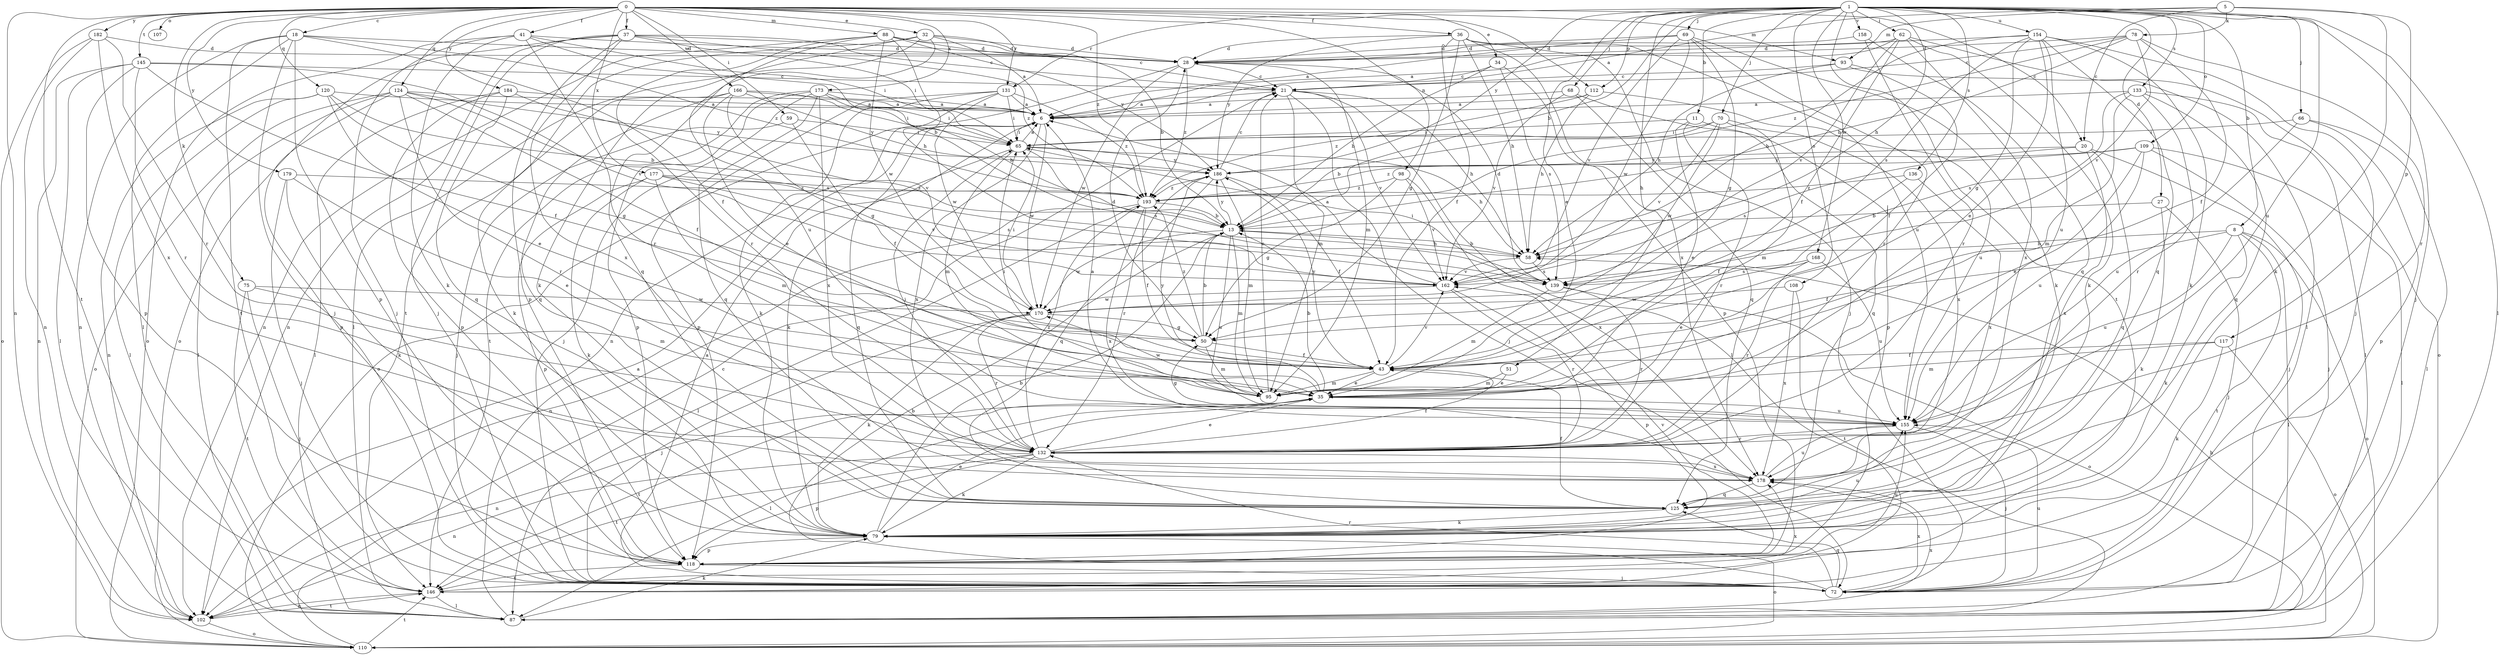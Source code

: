 strict digraph  {
0;
1;
5;
6;
8;
11;
13;
18;
20;
21;
27;
28;
32;
34;
35;
36;
37;
41;
43;
50;
51;
58;
59;
62;
65;
66;
68;
69;
70;
72;
75;
78;
79;
87;
88;
93;
95;
98;
102;
107;
108;
109;
110;
112;
117;
118;
120;
124;
125;
131;
132;
133;
136;
139;
145;
146;
154;
155;
158;
162;
166;
168;
170;
173;
177;
178;
179;
182;
184;
186;
193;
0 -> 18  [label=c];
0 -> 20  [label=c];
0 -> 32  [label=e];
0 -> 34  [label=e];
0 -> 36  [label=f];
0 -> 37  [label=f];
0 -> 41  [label=f];
0 -> 59  [label=i];
0 -> 75  [label=k];
0 -> 88  [label=m];
0 -> 93  [label=m];
0 -> 98  [label=n];
0 -> 102  [label=n];
0 -> 107  [label=o];
0 -> 112  [label=p];
0 -> 120  [label=q];
0 -> 124  [label=q];
0 -> 131  [label=r];
0 -> 145  [label=t];
0 -> 146  [label=t];
0 -> 166  [label=w];
0 -> 173  [label=x];
0 -> 177  [label=x];
0 -> 179  [label=y];
0 -> 182  [label=y];
0 -> 184  [label=y];
0 -> 193  [label=z];
1 -> 8  [label=b];
1 -> 11  [label=b];
1 -> 13  [label=b];
1 -> 27  [label=d];
1 -> 35  [label=e];
1 -> 51  [label=h];
1 -> 58  [label=h];
1 -> 62  [label=i];
1 -> 66  [label=j];
1 -> 68  [label=j];
1 -> 69  [label=j];
1 -> 70  [label=j];
1 -> 72  [label=j];
1 -> 87  [label=l];
1 -> 108  [label=o];
1 -> 109  [label=o];
1 -> 112  [label=p];
1 -> 131  [label=r];
1 -> 133  [label=s];
1 -> 136  [label=s];
1 -> 146  [label=t];
1 -> 154  [label=u];
1 -> 155  [label=u];
1 -> 158  [label=v];
1 -> 168  [label=w];
1 -> 186  [label=y];
5 -> 6  [label=a];
5 -> 20  [label=c];
5 -> 78  [label=k];
5 -> 79  [label=k];
5 -> 93  [label=m];
5 -> 117  [label=p];
6 -> 65  [label=i];
6 -> 79  [label=k];
6 -> 170  [label=w];
6 -> 178  [label=x];
8 -> 43  [label=f];
8 -> 58  [label=h];
8 -> 79  [label=k];
8 -> 87  [label=l];
8 -> 110  [label=o];
8 -> 146  [label=t];
8 -> 155  [label=u];
11 -> 35  [label=e];
11 -> 65  [label=i];
11 -> 125  [label=q];
11 -> 132  [label=r];
13 -> 58  [label=h];
13 -> 95  [label=m];
13 -> 155  [label=u];
13 -> 170  [label=w];
13 -> 186  [label=y];
18 -> 28  [label=d];
18 -> 43  [label=f];
18 -> 72  [label=j];
18 -> 87  [label=l];
18 -> 102  [label=n];
18 -> 118  [label=p];
18 -> 146  [label=t];
18 -> 193  [label=z];
20 -> 72  [label=j];
20 -> 125  [label=q];
20 -> 139  [label=s];
20 -> 178  [label=x];
20 -> 186  [label=y];
21 -> 6  [label=a];
21 -> 58  [label=h];
21 -> 72  [label=j];
21 -> 87  [label=l];
21 -> 95  [label=m];
21 -> 162  [label=v];
27 -> 13  [label=b];
27 -> 72  [label=j];
27 -> 79  [label=k];
28 -> 21  [label=c];
28 -> 95  [label=m];
28 -> 102  [label=n];
28 -> 170  [label=w];
28 -> 193  [label=z];
32 -> 6  [label=a];
32 -> 13  [label=b];
32 -> 28  [label=d];
32 -> 79  [label=k];
32 -> 87  [label=l];
32 -> 125  [label=q];
32 -> 146  [label=t];
34 -> 13  [label=b];
34 -> 21  [label=c];
34 -> 118  [label=p];
34 -> 139  [label=s];
35 -> 13  [label=b];
35 -> 87  [label=l];
35 -> 102  [label=n];
35 -> 146  [label=t];
35 -> 155  [label=u];
35 -> 170  [label=w];
35 -> 186  [label=y];
36 -> 28  [label=d];
36 -> 43  [label=f];
36 -> 50  [label=g];
36 -> 58  [label=h];
36 -> 72  [label=j];
36 -> 155  [label=u];
36 -> 178  [label=x];
36 -> 186  [label=y];
37 -> 21  [label=c];
37 -> 28  [label=d];
37 -> 65  [label=i];
37 -> 72  [label=j];
37 -> 102  [label=n];
37 -> 110  [label=o];
37 -> 118  [label=p];
37 -> 178  [label=x];
37 -> 193  [label=z];
41 -> 13  [label=b];
41 -> 28  [label=d];
41 -> 65  [label=i];
41 -> 72  [label=j];
41 -> 79  [label=k];
41 -> 110  [label=o];
41 -> 132  [label=r];
43 -> 35  [label=e];
43 -> 95  [label=m];
43 -> 162  [label=v];
43 -> 186  [label=y];
50 -> 13  [label=b];
50 -> 28  [label=d];
50 -> 43  [label=f];
50 -> 95  [label=m];
50 -> 193  [label=z];
51 -> 35  [label=e];
51 -> 95  [label=m];
58 -> 13  [label=b];
58 -> 139  [label=s];
58 -> 162  [label=v];
59 -> 43  [label=f];
59 -> 65  [label=i];
59 -> 72  [label=j];
62 -> 6  [label=a];
62 -> 28  [label=d];
62 -> 43  [label=f];
62 -> 79  [label=k];
62 -> 87  [label=l];
62 -> 162  [label=v];
62 -> 178  [label=x];
65 -> 6  [label=a];
65 -> 58  [label=h];
65 -> 95  [label=m];
65 -> 125  [label=q];
65 -> 139  [label=s];
65 -> 186  [label=y];
66 -> 65  [label=i];
66 -> 87  [label=l];
66 -> 118  [label=p];
66 -> 155  [label=u];
68 -> 6  [label=a];
68 -> 118  [label=p];
68 -> 125  [label=q];
68 -> 162  [label=v];
69 -> 6  [label=a];
69 -> 28  [label=d];
69 -> 50  [label=g];
69 -> 79  [label=k];
69 -> 132  [label=r];
69 -> 162  [label=v];
69 -> 170  [label=w];
70 -> 13  [label=b];
70 -> 65  [label=i];
70 -> 95  [label=m];
70 -> 162  [label=v];
70 -> 170  [label=w];
70 -> 178  [label=x];
72 -> 6  [label=a];
72 -> 13  [label=b];
72 -> 125  [label=q];
72 -> 132  [label=r];
72 -> 155  [label=u];
72 -> 178  [label=x];
75 -> 72  [label=j];
75 -> 95  [label=m];
75 -> 146  [label=t];
75 -> 170  [label=w];
78 -> 13  [label=b];
78 -> 21  [label=c];
78 -> 28  [label=d];
78 -> 43  [label=f];
78 -> 132  [label=r];
78 -> 162  [label=v];
78 -> 193  [label=z];
79 -> 13  [label=b];
79 -> 35  [label=e];
79 -> 110  [label=o];
79 -> 118  [label=p];
79 -> 155  [label=u];
87 -> 6  [label=a];
87 -> 79  [label=k];
87 -> 178  [label=x];
88 -> 21  [label=c];
88 -> 28  [label=d];
88 -> 58  [label=h];
88 -> 102  [label=n];
88 -> 132  [label=r];
88 -> 155  [label=u];
88 -> 170  [label=w];
88 -> 186  [label=y];
93 -> 21  [label=c];
93 -> 43  [label=f];
93 -> 58  [label=h];
93 -> 110  [label=o];
95 -> 21  [label=c];
95 -> 65  [label=i];
98 -> 50  [label=g];
98 -> 162  [label=v];
98 -> 178  [label=x];
98 -> 193  [label=z];
102 -> 110  [label=o];
102 -> 146  [label=t];
108 -> 146  [label=t];
108 -> 170  [label=w];
108 -> 178  [label=x];
109 -> 35  [label=e];
109 -> 72  [label=j];
109 -> 87  [label=l];
109 -> 155  [label=u];
109 -> 186  [label=y];
109 -> 193  [label=z];
110 -> 21  [label=c];
110 -> 58  [label=h];
110 -> 146  [label=t];
112 -> 6  [label=a];
112 -> 58  [label=h];
112 -> 155  [label=u];
112 -> 193  [label=z];
117 -> 43  [label=f];
117 -> 79  [label=k];
117 -> 95  [label=m];
117 -> 110  [label=o];
118 -> 72  [label=j];
118 -> 146  [label=t];
118 -> 155  [label=u];
118 -> 162  [label=v];
120 -> 6  [label=a];
120 -> 13  [label=b];
120 -> 35  [label=e];
120 -> 50  [label=g];
120 -> 87  [label=l];
120 -> 102  [label=n];
124 -> 6  [label=a];
124 -> 43  [label=f];
124 -> 87  [label=l];
124 -> 110  [label=o];
124 -> 118  [label=p];
124 -> 132  [label=r];
124 -> 139  [label=s];
124 -> 186  [label=y];
125 -> 43  [label=f];
125 -> 79  [label=k];
131 -> 6  [label=a];
131 -> 65  [label=i];
131 -> 79  [label=k];
131 -> 110  [label=o];
131 -> 118  [label=p];
131 -> 170  [label=w];
131 -> 193  [label=z];
132 -> 35  [label=e];
132 -> 43  [label=f];
132 -> 65  [label=i];
132 -> 79  [label=k];
132 -> 102  [label=n];
132 -> 118  [label=p];
132 -> 146  [label=t];
132 -> 178  [label=x];
132 -> 193  [label=z];
133 -> 6  [label=a];
133 -> 87  [label=l];
133 -> 95  [label=m];
133 -> 125  [label=q];
133 -> 132  [label=r];
133 -> 139  [label=s];
136 -> 43  [label=f];
136 -> 178  [label=x];
136 -> 193  [label=z];
139 -> 28  [label=d];
139 -> 65  [label=i];
139 -> 95  [label=m];
139 -> 110  [label=o];
139 -> 132  [label=r];
145 -> 21  [label=c];
145 -> 43  [label=f];
145 -> 87  [label=l];
145 -> 102  [label=n];
145 -> 118  [label=p];
145 -> 132  [label=r];
145 -> 162  [label=v];
146 -> 87  [label=l];
146 -> 102  [label=n];
146 -> 178  [label=x];
154 -> 28  [label=d];
154 -> 35  [label=e];
154 -> 50  [label=g];
154 -> 58  [label=h];
154 -> 72  [label=j];
154 -> 79  [label=k];
154 -> 125  [label=q];
154 -> 139  [label=s];
154 -> 155  [label=u];
155 -> 6  [label=a];
155 -> 50  [label=g];
155 -> 72  [label=j];
155 -> 132  [label=r];
158 -> 28  [label=d];
158 -> 125  [label=q];
158 -> 132  [label=r];
162 -> 6  [label=a];
162 -> 118  [label=p];
162 -> 132  [label=r];
162 -> 170  [label=w];
166 -> 6  [label=a];
166 -> 35  [label=e];
166 -> 50  [label=g];
166 -> 65  [label=i];
166 -> 79  [label=k];
166 -> 125  [label=q];
166 -> 186  [label=y];
168 -> 35  [label=e];
168 -> 132  [label=r];
168 -> 139  [label=s];
168 -> 155  [label=u];
170 -> 50  [label=g];
170 -> 65  [label=i];
170 -> 72  [label=j];
170 -> 79  [label=k];
170 -> 132  [label=r];
173 -> 6  [label=a];
173 -> 13  [label=b];
173 -> 65  [label=i];
173 -> 72  [label=j];
173 -> 118  [label=p];
173 -> 125  [label=q];
173 -> 146  [label=t];
173 -> 178  [label=x];
177 -> 79  [label=k];
177 -> 95  [label=m];
177 -> 118  [label=p];
177 -> 139  [label=s];
177 -> 162  [label=v];
177 -> 193  [label=z];
178 -> 125  [label=q];
178 -> 155  [label=u];
179 -> 35  [label=e];
179 -> 72  [label=j];
179 -> 79  [label=k];
179 -> 193  [label=z];
182 -> 28  [label=d];
182 -> 102  [label=n];
182 -> 110  [label=o];
182 -> 132  [label=r];
182 -> 178  [label=x];
184 -> 6  [label=a];
184 -> 87  [label=l];
184 -> 118  [label=p];
184 -> 125  [label=q];
184 -> 162  [label=v];
186 -> 21  [label=c];
186 -> 43  [label=f];
186 -> 95  [label=m];
186 -> 125  [label=q];
186 -> 132  [label=r];
186 -> 193  [label=z];
193 -> 13  [label=b];
193 -> 43  [label=f];
193 -> 87  [label=l];
193 -> 102  [label=n];
193 -> 178  [label=x];
}
